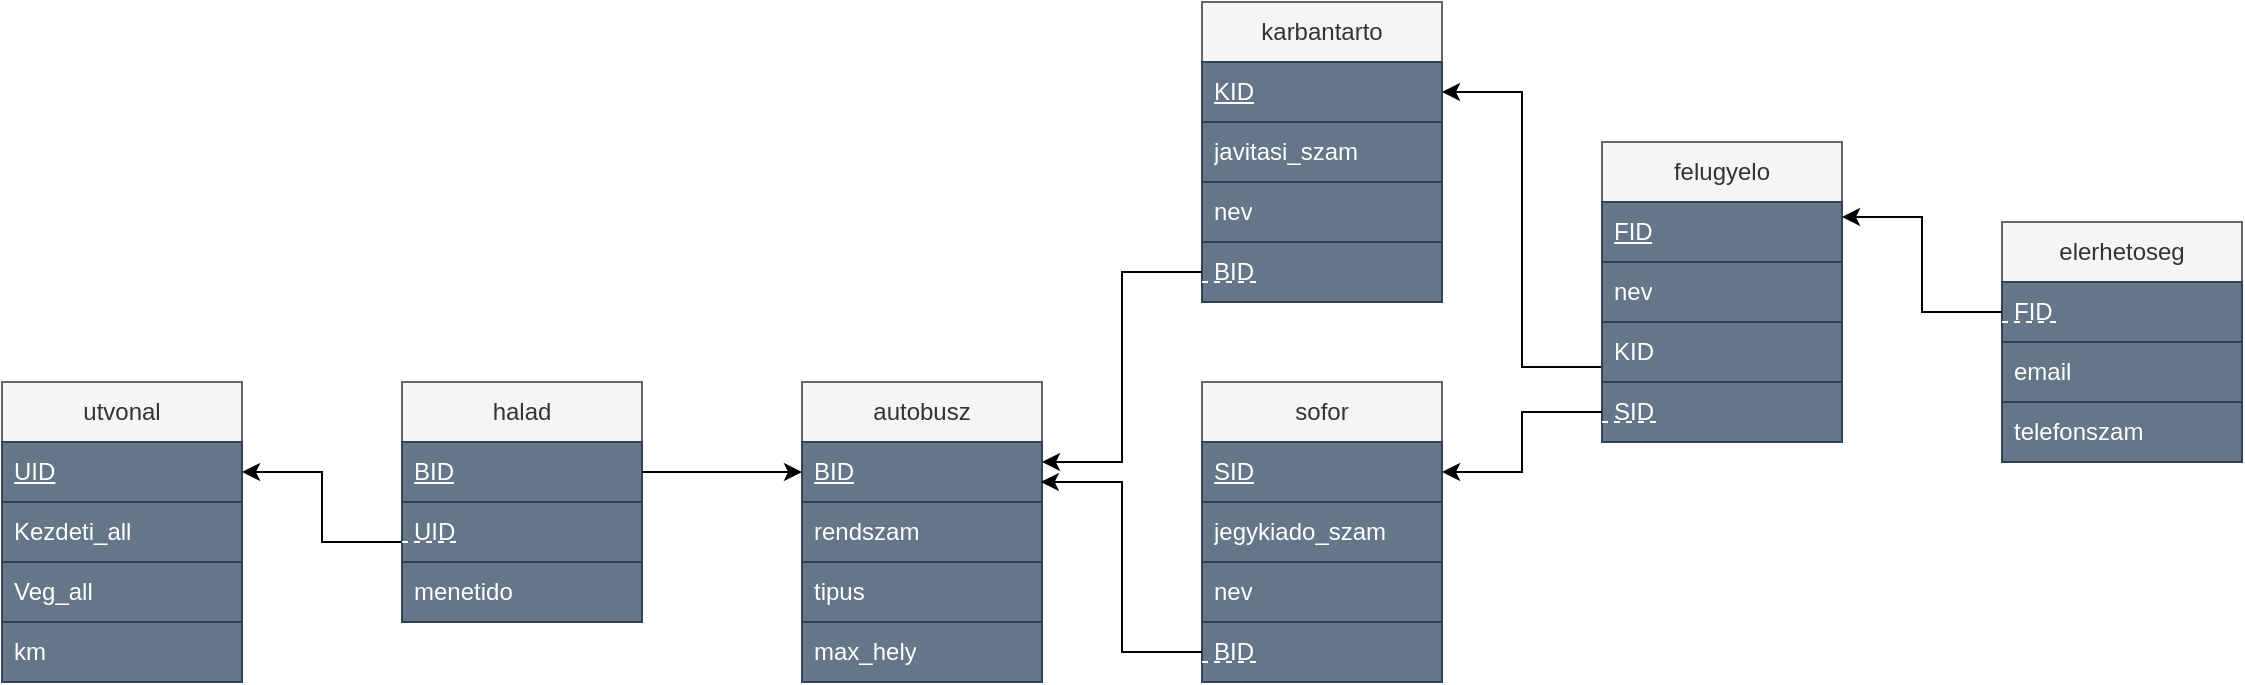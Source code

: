 <mxfile version="20.5.3" type="device"><diagram id="3v3BYWi4B8Cj5l6QUpec" name="1 oldal"><mxGraphModel dx="1038" dy="1754" grid="1" gridSize="10" guides="1" tooltips="1" connect="1" arrows="1" fold="1" page="1" pageScale="1" pageWidth="827" pageHeight="1169" math="0" shadow="0"><root><mxCell id="0"/><mxCell id="1" parent="0"/><mxCell id="N8ct37ddLDdxLU9EFNHb-1" value="utvonal" style="swimlane;fontStyle=0;childLayout=stackLayout;horizontal=1;startSize=30;horizontalStack=0;resizeParent=1;resizeParentMax=0;resizeLast=0;collapsible=1;marginBottom=0;whiteSpace=wrap;html=1;fillColor=#f5f5f5;fontColor=#333333;strokeColor=#666666;" parent="1" vertex="1"><mxGeometry x="80" y="120" width="120" height="150" as="geometry"/></mxCell><mxCell id="N8ct37ddLDdxLU9EFNHb-2" value="&lt;u&gt;UID&lt;/u&gt;" style="text;strokeColor=#314354;fillColor=#647687;align=left;verticalAlign=middle;spacingLeft=4;spacingRight=4;overflow=hidden;points=[[0,0.5],[1,0.5]];portConstraint=eastwest;rotatable=0;whiteSpace=wrap;html=1;fontColor=#ffffff;" parent="N8ct37ddLDdxLU9EFNHb-1" vertex="1"><mxGeometry y="30" width="120" height="30" as="geometry"/></mxCell><mxCell id="N8ct37ddLDdxLU9EFNHb-3" value="Kezdeti_all" style="text;strokeColor=#314354;fillColor=#647687;align=left;verticalAlign=middle;spacingLeft=4;spacingRight=4;overflow=hidden;points=[[0,0.5],[1,0.5]];portConstraint=eastwest;rotatable=0;whiteSpace=wrap;html=1;fontColor=#ffffff;" parent="N8ct37ddLDdxLU9EFNHb-1" vertex="1"><mxGeometry y="60" width="120" height="30" as="geometry"/></mxCell><mxCell id="N8ct37ddLDdxLU9EFNHb-4" value="Veg_all" style="text;strokeColor=#314354;fillColor=#647687;align=left;verticalAlign=middle;spacingLeft=4;spacingRight=4;overflow=hidden;points=[[0,0.5],[1,0.5]];portConstraint=eastwest;rotatable=0;whiteSpace=wrap;html=1;fontColor=#ffffff;" parent="N8ct37ddLDdxLU9EFNHb-1" vertex="1"><mxGeometry y="90" width="120" height="30" as="geometry"/></mxCell><mxCell id="N8ct37ddLDdxLU9EFNHb-5" value="km" style="text;strokeColor=#314354;fillColor=#647687;align=left;verticalAlign=middle;spacingLeft=4;spacingRight=4;overflow=hidden;points=[[0,0.5],[1,0.5]];portConstraint=eastwest;rotatable=0;whiteSpace=wrap;html=1;fontColor=#ffffff;" parent="N8ct37ddLDdxLU9EFNHb-1" vertex="1"><mxGeometry y="120" width="120" height="30" as="geometry"/></mxCell><mxCell id="N8ct37ddLDdxLU9EFNHb-17" style="edgeStyle=orthogonalEdgeStyle;rounded=0;orthogonalLoop=1;jettySize=auto;html=1;exitX=0;exitY=0.5;exitDx=0;exitDy=0;entryX=1;entryY=0.5;entryDx=0;entryDy=0;" parent="1" source="N8ct37ddLDdxLU9EFNHb-6" target="N8ct37ddLDdxLU9EFNHb-2" edge="1"><mxGeometry relative="1" as="geometry"><Array as="points"><mxPoint x="280" y="200"/><mxPoint x="240" y="200"/><mxPoint x="240" y="165"/></Array></mxGeometry></mxCell><mxCell id="N8ct37ddLDdxLU9EFNHb-6" value="halad" style="swimlane;fontStyle=0;childLayout=stackLayout;horizontal=1;startSize=30;horizontalStack=0;resizeParent=1;resizeParentMax=0;resizeLast=0;collapsible=1;marginBottom=0;whiteSpace=wrap;html=1;fillColor=#f5f5f5;fontColor=#333333;strokeColor=#666666;" parent="1" vertex="1"><mxGeometry x="280" y="120" width="120" height="120" as="geometry"/></mxCell><mxCell id="N8ct37ddLDdxLU9EFNHb-7" value="&lt;u&gt;BID&lt;/u&gt;" style="text;strokeColor=#314354;fillColor=#647687;align=left;verticalAlign=middle;spacingLeft=4;spacingRight=4;overflow=hidden;points=[[0,0.5],[1,0.5]];portConstraint=eastwest;rotatable=0;whiteSpace=wrap;html=1;fontColor=#ffffff;" parent="N8ct37ddLDdxLU9EFNHb-6" vertex="1"><mxGeometry y="30" width="120" height="30" as="geometry"/></mxCell><mxCell id="N8ct37ddLDdxLU9EFNHb-8" value="UID" style="text;strokeColor=#314354;fillColor=#647687;align=left;verticalAlign=middle;spacingLeft=4;spacingRight=4;overflow=hidden;points=[[0,0.5],[1,0.5]];portConstraint=eastwest;rotatable=0;whiteSpace=wrap;html=1;fontColor=#ffffff;" parent="N8ct37ddLDdxLU9EFNHb-6" vertex="1"><mxGeometry y="60" width="120" height="30" as="geometry"/></mxCell><mxCell id="N8ct37ddLDdxLU9EFNHb-24" value="" style="endArrow=none;dashed=1;html=1;rounded=0;strokeColor=#FFFFFF;" parent="N8ct37ddLDdxLU9EFNHb-6" edge="1"><mxGeometry width="50" height="50" relative="1" as="geometry"><mxPoint y="80" as="sourcePoint"/><mxPoint x="30" y="80" as="targetPoint"/></mxGeometry></mxCell><mxCell id="N8ct37ddLDdxLU9EFNHb-9" value="menetido" style="text;strokeColor=#314354;fillColor=#647687;align=left;verticalAlign=middle;spacingLeft=4;spacingRight=4;overflow=hidden;points=[[0,0.5],[1,0.5]];portConstraint=eastwest;rotatable=0;whiteSpace=wrap;html=1;fontColor=#ffffff;" parent="N8ct37ddLDdxLU9EFNHb-6" vertex="1"><mxGeometry y="90" width="120" height="30" as="geometry"/></mxCell><mxCell id="N8ct37ddLDdxLU9EFNHb-11" value="autobusz" style="swimlane;fontStyle=0;childLayout=stackLayout;horizontal=1;startSize=30;horizontalStack=0;resizeParent=1;resizeParentMax=0;resizeLast=0;collapsible=1;marginBottom=0;whiteSpace=wrap;html=1;fillColor=#f5f5f5;fontColor=#333333;strokeColor=#666666;" parent="1" vertex="1"><mxGeometry x="480" y="120" width="120" height="150" as="geometry"/></mxCell><mxCell id="N8ct37ddLDdxLU9EFNHb-12" value="&lt;u&gt;BID&lt;/u&gt;" style="text;strokeColor=#314354;fillColor=#647687;align=left;verticalAlign=middle;spacingLeft=4;spacingRight=4;overflow=hidden;points=[[0,0.5],[1,0.5]];portConstraint=eastwest;rotatable=0;whiteSpace=wrap;html=1;fontColor=#ffffff;" parent="N8ct37ddLDdxLU9EFNHb-11" vertex="1"><mxGeometry y="30" width="120" height="30" as="geometry"/></mxCell><mxCell id="N8ct37ddLDdxLU9EFNHb-13" value="rendszam" style="text;strokeColor=#314354;fillColor=#647687;align=left;verticalAlign=middle;spacingLeft=4;spacingRight=4;overflow=hidden;points=[[0,0.5],[1,0.5]];portConstraint=eastwest;rotatable=0;whiteSpace=wrap;html=1;fontColor=#ffffff;" parent="N8ct37ddLDdxLU9EFNHb-11" vertex="1"><mxGeometry y="60" width="120" height="30" as="geometry"/></mxCell><mxCell id="N8ct37ddLDdxLU9EFNHb-14" value="tipus" style="text;strokeColor=#314354;fillColor=#647687;align=left;verticalAlign=middle;spacingLeft=4;spacingRight=4;overflow=hidden;points=[[0,0.5],[1,0.5]];portConstraint=eastwest;rotatable=0;whiteSpace=wrap;html=1;fontColor=#ffffff;" parent="N8ct37ddLDdxLU9EFNHb-11" vertex="1"><mxGeometry y="90" width="120" height="30" as="geometry"/></mxCell><mxCell id="N8ct37ddLDdxLU9EFNHb-15" value="max_hely" style="text;strokeColor=#314354;fillColor=#647687;align=left;verticalAlign=middle;spacingLeft=4;spacingRight=4;overflow=hidden;points=[[0,0.5],[1,0.5]];portConstraint=eastwest;rotatable=0;whiteSpace=wrap;html=1;fontColor=#ffffff;" parent="N8ct37ddLDdxLU9EFNHb-11" vertex="1"><mxGeometry y="120" width="120" height="30" as="geometry"/></mxCell><mxCell id="N8ct37ddLDdxLU9EFNHb-16" style="edgeStyle=orthogonalEdgeStyle;rounded=0;orthogonalLoop=1;jettySize=auto;html=1;exitX=1;exitY=0.5;exitDx=0;exitDy=0;entryX=0;entryY=0.5;entryDx=0;entryDy=0;" parent="1" source="N8ct37ddLDdxLU9EFNHb-7" target="N8ct37ddLDdxLU9EFNHb-12" edge="1"><mxGeometry relative="1" as="geometry"/></mxCell><mxCell id="N8ct37ddLDdxLU9EFNHb-18" value="sofor" style="swimlane;fontStyle=0;childLayout=stackLayout;horizontal=1;startSize=30;horizontalStack=0;resizeParent=1;resizeParentMax=0;resizeLast=0;collapsible=1;marginBottom=0;whiteSpace=wrap;html=1;fillColor=#f5f5f5;fontColor=#333333;strokeColor=#666666;" parent="1" vertex="1"><mxGeometry x="680" y="120" width="120" height="150" as="geometry"/></mxCell><mxCell id="N8ct37ddLDdxLU9EFNHb-19" value="&lt;u&gt;SID&lt;/u&gt;" style="text;strokeColor=#314354;fillColor=#647687;align=left;verticalAlign=middle;spacingLeft=4;spacingRight=4;overflow=hidden;points=[[0,0.5],[1,0.5]];portConstraint=eastwest;rotatable=0;whiteSpace=wrap;html=1;fontColor=#ffffff;" parent="N8ct37ddLDdxLU9EFNHb-18" vertex="1"><mxGeometry y="30" width="120" height="30" as="geometry"/></mxCell><mxCell id="N8ct37ddLDdxLU9EFNHb-20" value="jegykiado_szam" style="text;strokeColor=#314354;fillColor=#647687;align=left;verticalAlign=middle;spacingLeft=4;spacingRight=4;overflow=hidden;points=[[0,0.5],[1,0.5]];portConstraint=eastwest;rotatable=0;whiteSpace=wrap;html=1;fontColor=#ffffff;" parent="N8ct37ddLDdxLU9EFNHb-18" vertex="1"><mxGeometry y="60" width="120" height="30" as="geometry"/></mxCell><mxCell id="N8ct37ddLDdxLU9EFNHb-21" value="nev" style="text;strokeColor=#314354;fillColor=#647687;align=left;verticalAlign=middle;spacingLeft=4;spacingRight=4;overflow=hidden;points=[[0,0.5],[1,0.5]];portConstraint=eastwest;rotatable=0;whiteSpace=wrap;html=1;fontColor=#ffffff;" parent="N8ct37ddLDdxLU9EFNHb-18" vertex="1"><mxGeometry y="90" width="120" height="30" as="geometry"/></mxCell><mxCell id="N8ct37ddLDdxLU9EFNHb-22" value="BID" style="text;strokeColor=#314354;fillColor=#647687;align=left;verticalAlign=middle;spacingLeft=4;spacingRight=4;overflow=hidden;points=[[0,0.5],[1,0.5]];portConstraint=eastwest;rotatable=0;whiteSpace=wrap;html=1;fontColor=#ffffff;" parent="N8ct37ddLDdxLU9EFNHb-18" vertex="1"><mxGeometry y="120" width="120" height="30" as="geometry"/></mxCell><mxCell id="N8ct37ddLDdxLU9EFNHb-26" value="" style="endArrow=none;dashed=1;html=1;rounded=0;strokeColor=#FFFFFF;" parent="N8ct37ddLDdxLU9EFNHb-18" edge="1"><mxGeometry width="50" height="50" relative="1" as="geometry"><mxPoint y="140" as="sourcePoint"/><mxPoint x="30" y="140" as="targetPoint"/></mxGeometry></mxCell><mxCell id="N8ct37ddLDdxLU9EFNHb-23" style="edgeStyle=orthogonalEdgeStyle;rounded=0;orthogonalLoop=1;jettySize=auto;html=1;exitX=0;exitY=0.5;exitDx=0;exitDy=0;entryX=0.995;entryY=0.678;entryDx=0;entryDy=0;entryPerimeter=0;" parent="1" source="N8ct37ddLDdxLU9EFNHb-22" target="N8ct37ddLDdxLU9EFNHb-12" edge="1"><mxGeometry relative="1" as="geometry"><Array as="points"><mxPoint x="640" y="255"/><mxPoint x="640" y="170"/><mxPoint x="599" y="170"/></Array></mxGeometry></mxCell><mxCell id="N8ct37ddLDdxLU9EFNHb-27" value="karbantarto" style="swimlane;fontStyle=0;childLayout=stackLayout;horizontal=1;startSize=30;horizontalStack=0;resizeParent=1;resizeParentMax=0;resizeLast=0;collapsible=1;marginBottom=0;whiteSpace=wrap;html=1;fillColor=#f5f5f5;fontColor=#333333;strokeColor=#666666;" parent="1" vertex="1"><mxGeometry x="680" y="-70" width="120" height="150" as="geometry"/></mxCell><mxCell id="N8ct37ddLDdxLU9EFNHb-28" value="&lt;u&gt;KID&lt;/u&gt;" style="text;strokeColor=#314354;fillColor=#647687;align=left;verticalAlign=middle;spacingLeft=4;spacingRight=4;overflow=hidden;points=[[0,0.5],[1,0.5]];portConstraint=eastwest;rotatable=0;whiteSpace=wrap;html=1;fontColor=#ffffff;" parent="N8ct37ddLDdxLU9EFNHb-27" vertex="1"><mxGeometry y="30" width="120" height="30" as="geometry"/></mxCell><mxCell id="N8ct37ddLDdxLU9EFNHb-29" value="javitasi_szam" style="text;strokeColor=#314354;fillColor=#647687;align=left;verticalAlign=middle;spacingLeft=4;spacingRight=4;overflow=hidden;points=[[0,0.5],[1,0.5]];portConstraint=eastwest;rotatable=0;whiteSpace=wrap;html=1;fontColor=#ffffff;" parent="N8ct37ddLDdxLU9EFNHb-27" vertex="1"><mxGeometry y="60" width="120" height="30" as="geometry"/></mxCell><mxCell id="N8ct37ddLDdxLU9EFNHb-30" value="nev" style="text;strokeColor=#314354;fillColor=#647687;align=left;verticalAlign=middle;spacingLeft=4;spacingRight=4;overflow=hidden;points=[[0,0.5],[1,0.5]];portConstraint=eastwest;rotatable=0;whiteSpace=wrap;html=1;fontColor=#ffffff;" parent="N8ct37ddLDdxLU9EFNHb-27" vertex="1"><mxGeometry y="90" width="120" height="30" as="geometry"/></mxCell><mxCell id="N8ct37ddLDdxLU9EFNHb-31" value="BID" style="text;strokeColor=#314354;fillColor=#647687;align=left;verticalAlign=middle;spacingLeft=4;spacingRight=4;overflow=hidden;points=[[0,0.5],[1,0.5]];portConstraint=eastwest;rotatable=0;whiteSpace=wrap;html=1;fontColor=#ffffff;" parent="N8ct37ddLDdxLU9EFNHb-27" vertex="1"><mxGeometry y="120" width="120" height="30" as="geometry"/></mxCell><mxCell id="N8ct37ddLDdxLU9EFNHb-32" value="" style="endArrow=none;dashed=1;html=1;rounded=0;strokeColor=#FFFFFF;" parent="N8ct37ddLDdxLU9EFNHb-27" edge="1"><mxGeometry width="50" height="50" relative="1" as="geometry"><mxPoint y="140" as="sourcePoint"/><mxPoint x="30" y="140" as="targetPoint"/></mxGeometry></mxCell><mxCell id="N8ct37ddLDdxLU9EFNHb-35" style="edgeStyle=orthogonalEdgeStyle;rounded=0;orthogonalLoop=1;jettySize=auto;html=1;exitX=0;exitY=0.5;exitDx=0;exitDy=0;strokeColor=#000000;" parent="1" source="N8ct37ddLDdxLU9EFNHb-31" edge="1"><mxGeometry relative="1" as="geometry"><mxPoint x="600" y="160" as="targetPoint"/><Array as="points"><mxPoint x="640" y="65"/><mxPoint x="640" y="160"/><mxPoint x="600" y="160"/></Array></mxGeometry></mxCell><mxCell id="N8ct37ddLDdxLU9EFNHb-47" style="edgeStyle=orthogonalEdgeStyle;rounded=0;orthogonalLoop=1;jettySize=auto;html=1;exitX=0;exitY=0.75;exitDx=0;exitDy=0;entryX=1;entryY=0.5;entryDx=0;entryDy=0;strokeColor=#000000;" parent="1" source="N8ct37ddLDdxLU9EFNHb-37" target="N8ct37ddLDdxLU9EFNHb-28" edge="1"><mxGeometry relative="1" as="geometry"/></mxCell><mxCell id="N8ct37ddLDdxLU9EFNHb-37" value="felugyelo" style="swimlane;fontStyle=0;childLayout=stackLayout;horizontal=1;startSize=30;horizontalStack=0;resizeParent=1;resizeParentMax=0;resizeLast=0;collapsible=1;marginBottom=0;whiteSpace=wrap;html=1;fillColor=#f5f5f5;fontColor=#333333;strokeColor=#666666;" parent="1" vertex="1"><mxGeometry x="880" width="120" height="150" as="geometry"/></mxCell><mxCell id="N8ct37ddLDdxLU9EFNHb-38" value="&lt;u&gt;FID&lt;/u&gt;" style="text;strokeColor=#314354;fillColor=#647687;align=left;verticalAlign=middle;spacingLeft=4;spacingRight=4;overflow=hidden;points=[[0,0.5],[1,0.5]];portConstraint=eastwest;rotatable=0;whiteSpace=wrap;html=1;fontColor=#ffffff;" parent="N8ct37ddLDdxLU9EFNHb-37" vertex="1"><mxGeometry y="30" width="120" height="30" as="geometry"/></mxCell><mxCell id="N8ct37ddLDdxLU9EFNHb-39" value="nev" style="text;strokeColor=#314354;fillColor=#647687;align=left;verticalAlign=middle;spacingLeft=4;spacingRight=4;overflow=hidden;points=[[0,0.5],[1,0.5]];portConstraint=eastwest;rotatable=0;whiteSpace=wrap;html=1;fontColor=#ffffff;" parent="N8ct37ddLDdxLU9EFNHb-37" vertex="1"><mxGeometry y="60" width="120" height="30" as="geometry"/></mxCell><mxCell id="N8ct37ddLDdxLU9EFNHb-40" value="KID" style="text;strokeColor=#314354;fillColor=#647687;align=left;verticalAlign=middle;spacingLeft=4;spacingRight=4;overflow=hidden;points=[[0,0.5],[1,0.5]];portConstraint=eastwest;rotatable=0;whiteSpace=wrap;html=1;fontColor=#ffffff;" parent="N8ct37ddLDdxLU9EFNHb-37" vertex="1"><mxGeometry y="90" width="120" height="30" as="geometry"/></mxCell><mxCell id="N8ct37ddLDdxLU9EFNHb-41" value="SID" style="text;strokeColor=#314354;fillColor=#647687;align=left;verticalAlign=middle;spacingLeft=4;spacingRight=4;overflow=hidden;points=[[0,0.5],[1,0.5]];portConstraint=eastwest;rotatable=0;whiteSpace=wrap;html=1;fontColor=#ffffff;" parent="N8ct37ddLDdxLU9EFNHb-37" vertex="1"><mxGeometry y="120" width="120" height="30" as="geometry"/></mxCell><mxCell id="N8ct37ddLDdxLU9EFNHb-42" value="" style="endArrow=none;dashed=1;html=1;rounded=0;strokeColor=#FFFFFF;" parent="N8ct37ddLDdxLU9EFNHb-37" edge="1"><mxGeometry width="50" height="50" relative="1" as="geometry"><mxPoint y="140" as="sourcePoint"/><mxPoint x="30" y="140" as="targetPoint"/></mxGeometry></mxCell><mxCell id="N8ct37ddLDdxLU9EFNHb-43" value="" style="endArrow=none;dashed=1;html=1;rounded=0;strokeColor=#FFFFFF;" parent="N8ct37ddLDdxLU9EFNHb-37" edge="1"><mxGeometry width="50" height="50" relative="1" as="geometry"><mxPoint y="170" as="sourcePoint"/><mxPoint x="30" y="170" as="targetPoint"/></mxGeometry></mxCell><mxCell id="N8ct37ddLDdxLU9EFNHb-46" style="edgeStyle=orthogonalEdgeStyle;rounded=0;orthogonalLoop=1;jettySize=auto;html=1;exitX=0;exitY=0.5;exitDx=0;exitDy=0;entryX=1;entryY=0.5;entryDx=0;entryDy=0;strokeColor=#000000;" parent="1" source="N8ct37ddLDdxLU9EFNHb-41" target="N8ct37ddLDdxLU9EFNHb-19" edge="1"><mxGeometry relative="1" as="geometry"/></mxCell><mxCell id="0o1QVwrjy1Qh4QGVbg5R-5" value="elerhetoseg" style="swimlane;fontStyle=0;childLayout=stackLayout;horizontal=1;startSize=30;horizontalStack=0;resizeParent=1;resizeParentMax=0;resizeLast=0;collapsible=1;marginBottom=0;whiteSpace=wrap;html=1;fillColor=#f5f5f5;fontColor=#333333;strokeColor=#666666;" parent="1" vertex="1"><mxGeometry x="1080" y="40" width="120" height="120" as="geometry"/></mxCell><mxCell id="0o1QVwrjy1Qh4QGVbg5R-7" value="FID" style="text;strokeColor=#314354;fillColor=#647687;align=left;verticalAlign=middle;spacingLeft=4;spacingRight=4;overflow=hidden;points=[[0,0.5],[1,0.5]];portConstraint=eastwest;rotatable=0;whiteSpace=wrap;html=1;fontColor=#ffffff;" parent="0o1QVwrjy1Qh4QGVbg5R-5" vertex="1"><mxGeometry y="30" width="120" height="30" as="geometry"/></mxCell><mxCell id="0o1QVwrjy1Qh4QGVbg5R-8" value="" style="endArrow=none;dashed=1;html=1;rounded=0;strokeColor=#FFFFFF;" parent="0o1QVwrjy1Qh4QGVbg5R-5" edge="1"><mxGeometry width="50" height="50" relative="1" as="geometry"><mxPoint y="50" as="sourcePoint"/><mxPoint x="30" y="50" as="targetPoint"/></mxGeometry></mxCell><mxCell id="0o1QVwrjy1Qh4QGVbg5R-9" value="email" style="text;strokeColor=#314354;fillColor=#647687;align=left;verticalAlign=middle;spacingLeft=4;spacingRight=4;overflow=hidden;points=[[0,0.5],[1,0.5]];portConstraint=eastwest;rotatable=0;whiteSpace=wrap;html=1;fontColor=#ffffff;" parent="0o1QVwrjy1Qh4QGVbg5R-5" vertex="1"><mxGeometry y="60" width="120" height="30" as="geometry"/></mxCell><mxCell id="0o1QVwrjy1Qh4QGVbg5R-10" value="telefonszam" style="text;strokeColor=#314354;fillColor=#647687;align=left;verticalAlign=middle;spacingLeft=4;spacingRight=4;overflow=hidden;points=[[0,0.5],[1,0.5]];portConstraint=eastwest;rotatable=0;whiteSpace=wrap;html=1;fontColor=#ffffff;" parent="0o1QVwrjy1Qh4QGVbg5R-5" vertex="1"><mxGeometry y="90" width="120" height="30" as="geometry"/></mxCell><mxCell id="0o1QVwrjy1Qh4QGVbg5R-11" style="edgeStyle=orthogonalEdgeStyle;rounded=0;orthogonalLoop=1;jettySize=auto;html=1;exitX=0;exitY=0.5;exitDx=0;exitDy=0;entryX=1;entryY=0.25;entryDx=0;entryDy=0;" parent="1" source="0o1QVwrjy1Qh4QGVbg5R-7" target="N8ct37ddLDdxLU9EFNHb-37" edge="1"><mxGeometry relative="1" as="geometry"/></mxCell></root></mxGraphModel></diagram></mxfile>
